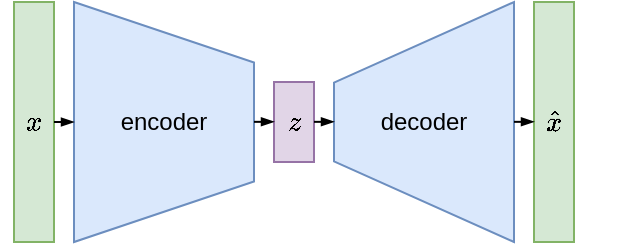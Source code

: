 <mxfile version="12.8.1" type="device"><diagram id="8h5nOnFJjrPpQuH8_lQc" name="Page-1"><mxGraphModel dx="1185" dy="637" grid="1" gridSize="10" guides="1" tooltips="1" connect="1" arrows="1" fold="1" page="1" pageScale="1" pageWidth="827" pageHeight="1169" math="1" shadow="0"><root><mxCell id="0"/><mxCell id="1" parent="0"/><mxCell id="ehx8Mwoz6BfET2qbOZ2F-1" value="encoder" style="shape=trapezoid;perimeter=trapezoidPerimeter;whiteSpace=wrap;html=1;direction=south;size=0.252;fillColor=#dae8fc;strokeColor=#6c8ebf;" vertex="1" parent="1"><mxGeometry x="110" y="80" width="90" height="120" as="geometry"/></mxCell><mxCell id="ehx8Mwoz6BfET2qbOZ2F-2" value="$$x$$" style="rounded=0;whiteSpace=wrap;html=1;fillColor=#d5e8d4;strokeColor=#82b366;" vertex="1" parent="1"><mxGeometry x="80" y="80" width="20" height="120" as="geometry"/></mxCell><mxCell id="ehx8Mwoz6BfET2qbOZ2F-3" value="decoder" style="shape=trapezoid;perimeter=trapezoidPerimeter;whiteSpace=wrap;html=1;direction=north;size=0.336;fillColor=#dae8fc;strokeColor=#6c8ebf;" vertex="1" parent="1"><mxGeometry x="240" y="80" width="90" height="120" as="geometry"/></mxCell><mxCell id="ehx8Mwoz6BfET2qbOZ2F-4" value="$$z$$" style="rounded=0;whiteSpace=wrap;html=1;fillColor=#e1d5e7;strokeColor=#9673a6;" vertex="1" parent="1"><mxGeometry x="210" y="120" width="20" height="40" as="geometry"/></mxCell><mxCell id="ehx8Mwoz6BfET2qbOZ2F-5" value="$$\hat{x}$$" style="rounded=0;whiteSpace=wrap;html=1;fillColor=#d5e8d4;strokeColor=#82b366;" vertex="1" parent="1"><mxGeometry x="340" y="80" width="20" height="120" as="geometry"/></mxCell><mxCell id="ehx8Mwoz6BfET2qbOZ2F-22" value="" style="endArrow=none;html=1;endFill=0;startArrow=blockThin;startFill=1;endSize=6;startSize=4;exitX=0;exitY=0.5;exitDx=0;exitDy=0;entryX=1;entryY=0.5;entryDx=0;entryDy=0;" edge="1" parent="1"><mxGeometry width="50" height="50" relative="1" as="geometry"><mxPoint x="240" y="139.92" as="sourcePoint"/><mxPoint x="230" y="139.92" as="targetPoint"/></mxGeometry></mxCell><mxCell id="ehx8Mwoz6BfET2qbOZ2F-23" value="" style="endArrow=none;html=1;endFill=0;startArrow=blockThin;startFill=1;endSize=6;startSize=4;exitX=0;exitY=0.5;exitDx=0;exitDy=0;entryX=1;entryY=0.5;entryDx=0;entryDy=0;" edge="1" parent="1"><mxGeometry width="50" height="50" relative="1" as="geometry"><mxPoint x="340" y="139.92" as="sourcePoint"/><mxPoint x="330" y="139.92" as="targetPoint"/></mxGeometry></mxCell><mxCell id="ehx8Mwoz6BfET2qbOZ2F-24" value="" style="endArrow=none;html=1;endFill=0;startArrow=blockThin;startFill=1;endSize=6;startSize=4;exitX=0.5;exitY=1;exitDx=0;exitDy=0;entryX=1;entryY=0.5;entryDx=0;entryDy=0;" edge="1" parent="1" source="ehx8Mwoz6BfET2qbOZ2F-1" target="ehx8Mwoz6BfET2qbOZ2F-2"><mxGeometry width="50" height="50" relative="1" as="geometry"><mxPoint x="380" y="179.92" as="sourcePoint"/><mxPoint x="370" y="179.92" as="targetPoint"/></mxGeometry></mxCell><mxCell id="ehx8Mwoz6BfET2qbOZ2F-25" value="" style="endArrow=none;html=1;endFill=0;startArrow=blockThin;startFill=1;endSize=6;startSize=4;exitX=0;exitY=0.5;exitDx=0;exitDy=0;entryX=1;entryY=0.5;entryDx=0;entryDy=0;" edge="1" parent="1"><mxGeometry width="50" height="50" relative="1" as="geometry"><mxPoint x="210" y="139.92" as="sourcePoint"/><mxPoint x="200" y="139.92" as="targetPoint"/></mxGeometry></mxCell></root></mxGraphModel></diagram></mxfile>
